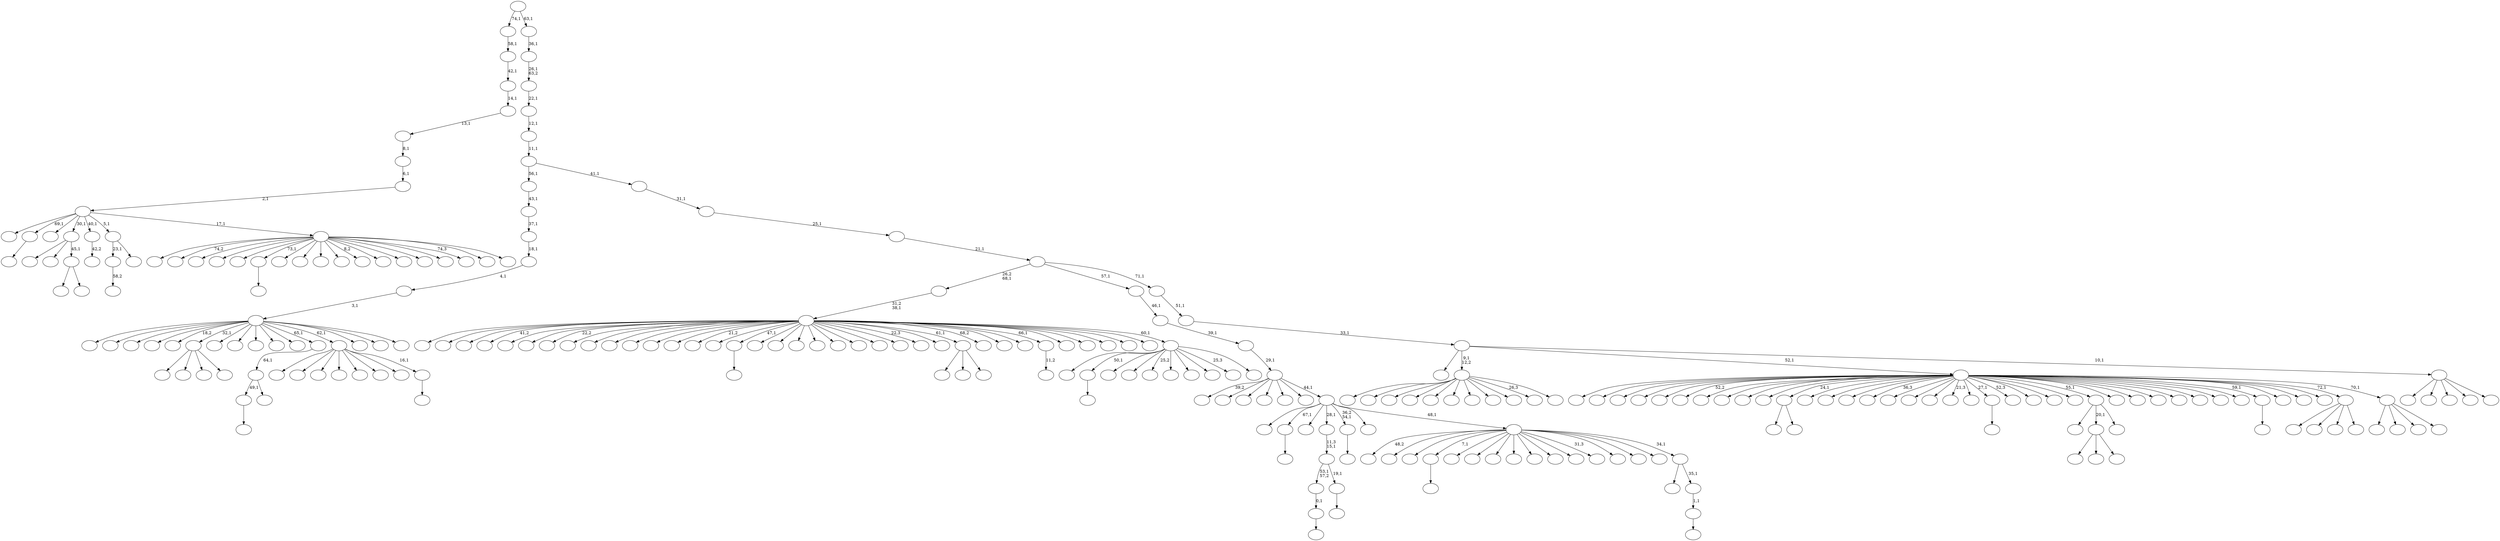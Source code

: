 digraph T {
	275 [label=""]
	274 [label=""]
	273 [label=""]
	272 [label=""]
	271 [label=""]
	270 [label=""]
	269 [label=""]
	268 [label=""]
	267 [label=""]
	266 [label=""]
	265 [label=""]
	264 [label=""]
	263 [label=""]
	262 [label=""]
	261 [label=""]
	260 [label=""]
	259 [label=""]
	258 [label=""]
	257 [label=""]
	256 [label=""]
	255 [label=""]
	254 [label=""]
	253 [label=""]
	252 [label=""]
	251 [label=""]
	250 [label=""]
	249 [label=""]
	248 [label=""]
	247 [label=""]
	246 [label=""]
	245 [label=""]
	244 [label=""]
	243 [label=""]
	242 [label=""]
	241 [label=""]
	240 [label=""]
	239 [label=""]
	238 [label=""]
	237 [label=""]
	236 [label=""]
	235 [label=""]
	234 [label=""]
	233 [label=""]
	232 [label=""]
	231 [label=""]
	230 [label=""]
	229 [label=""]
	228 [label=""]
	227 [label=""]
	226 [label=""]
	225 [label=""]
	224 [label=""]
	223 [label=""]
	222 [label=""]
	221 [label=""]
	220 [label=""]
	219 [label=""]
	218 [label=""]
	217 [label=""]
	216 [label=""]
	215 [label=""]
	214 [label=""]
	213 [label=""]
	212 [label=""]
	211 [label=""]
	210 [label=""]
	209 [label=""]
	208 [label=""]
	207 [label=""]
	206 [label=""]
	205 [label=""]
	204 [label=""]
	203 [label=""]
	202 [label=""]
	201 [label=""]
	200 [label=""]
	199 [label=""]
	198 [label=""]
	197 [label=""]
	196 [label=""]
	195 [label=""]
	194 [label=""]
	193 [label=""]
	192 [label=""]
	191 [label=""]
	190 [label=""]
	189 [label=""]
	188 [label=""]
	187 [label=""]
	186 [label=""]
	185 [label=""]
	184 [label=""]
	183 [label=""]
	182 [label=""]
	181 [label=""]
	180 [label=""]
	179 [label=""]
	178 [label=""]
	177 [label=""]
	176 [label=""]
	175 [label=""]
	174 [label=""]
	173 [label=""]
	172 [label=""]
	171 [label=""]
	170 [label=""]
	169 [label=""]
	168 [label=""]
	167 [label=""]
	166 [label=""]
	165 [label=""]
	164 [label=""]
	163 [label=""]
	162 [label=""]
	161 [label=""]
	160 [label=""]
	159 [label=""]
	158 [label=""]
	157 [label=""]
	156 [label=""]
	155 [label=""]
	154 [label=""]
	153 [label=""]
	152 [label=""]
	151 [label=""]
	150 [label=""]
	149 [label=""]
	148 [label=""]
	147 [label=""]
	146 [label=""]
	145 [label=""]
	144 [label=""]
	143 [label=""]
	142 [label=""]
	141 [label=""]
	140 [label=""]
	139 [label=""]
	138 [label=""]
	137 [label=""]
	136 [label=""]
	135 [label=""]
	134 [label=""]
	133 [label=""]
	132 [label=""]
	131 [label=""]
	130 [label=""]
	129 [label=""]
	128 [label=""]
	127 [label=""]
	126 [label=""]
	125 [label=""]
	124 [label=""]
	123 [label=""]
	122 [label=""]
	121 [label=""]
	120 [label=""]
	119 [label=""]
	118 [label=""]
	117 [label=""]
	116 [label=""]
	115 [label=""]
	114 [label=""]
	113 [label=""]
	112 [label=""]
	111 [label=""]
	110 [label=""]
	109 [label=""]
	108 [label=""]
	107 [label=""]
	106 [label=""]
	105 [label=""]
	104 [label=""]
	103 [label=""]
	102 [label=""]
	101 [label=""]
	100 [label=""]
	99 [label=""]
	98 [label=""]
	97 [label=""]
	96 [label=""]
	95 [label=""]
	94 [label=""]
	93 [label=""]
	92 [label=""]
	91 [label=""]
	90 [label=""]
	89 [label=""]
	88 [label=""]
	87 [label=""]
	86 [label=""]
	85 [label=""]
	84 [label=""]
	83 [label=""]
	82 [label=""]
	81 [label=""]
	80 [label=""]
	79 [label=""]
	78 [label=""]
	77 [label=""]
	76 [label=""]
	75 [label=""]
	74 [label=""]
	73 [label=""]
	72 [label=""]
	71 [label=""]
	70 [label=""]
	69 [label=""]
	68 [label=""]
	67 [label=""]
	66 [label=""]
	65 [label=""]
	64 [label=""]
	63 [label=""]
	62 [label=""]
	61 [label=""]
	60 [label=""]
	59 [label=""]
	58 [label=""]
	57 [label=""]
	56 [label=""]
	55 [label=""]
	54 [label=""]
	53 [label=""]
	52 [label=""]
	51 [label=""]
	50 [label=""]
	49 [label=""]
	48 [label=""]
	47 [label=""]
	46 [label=""]
	45 [label=""]
	44 [label=""]
	43 [label=""]
	42 [label=""]
	41 [label=""]
	40 [label=""]
	39 [label=""]
	38 [label=""]
	37 [label=""]
	36 [label=""]
	35 [label=""]
	34 [label=""]
	33 [label=""]
	32 [label=""]
	31 [label=""]
	30 [label=""]
	29 [label=""]
	28 [label=""]
	27 [label=""]
	26 [label=""]
	25 [label=""]
	24 [label=""]
	23 [label=""]
	22 [label=""]
	21 [label=""]
	20 [label=""]
	19 [label=""]
	18 [label=""]
	17 [label=""]
	16 [label=""]
	15 [label=""]
	14 [label=""]
	13 [label=""]
	12 [label=""]
	11 [label=""]
	10 [label=""]
	9 [label=""]
	8 [label=""]
	7 [label=""]
	6 [label=""]
	5 [label=""]
	4 [label=""]
	3 [label=""]
	2 [label=""]
	1 [label=""]
	0 [label=""]
	239 -> 240 [label="58,2"]
	234 -> 235 [label=""]
	226 -> 227 [label=""]
	224 -> 225 [label=""]
	216 -> 217 [label=""]
	215 -> 216 [label="0,1"]
	202 -> 268 [label=""]
	202 -> 203 [label=""]
	189 -> 244 [label=""]
	189 -> 209 [label=""]
	189 -> 205 [label=""]
	189 -> 190 [label=""]
	183 -> 184 [label=""]
	176 -> 177 [label=""]
	173 -> 174 [label=""]
	159 -> 160 [label=""]
	145 -> 146 [label=""]
	124 -> 125 [label=""]
	123 -> 215 [label="53,1\n57,2"]
	123 -> 124 [label="19,1"]
	122 -> 123 [label="11,3\n15,1"]
	112 -> 188 [label=""]
	112 -> 181 [label=""]
	112 -> 113 [label=""]
	109 -> 144 [label=""]
	109 -> 112 [label="20,1"]
	109 -> 110 [label=""]
	105 -> 260 [label=""]
	105 -> 106 [label=""]
	104 -> 186 [label=""]
	104 -> 129 [label=""]
	104 -> 105 [label="45,1"]
	101 -> 207 [label=""]
	101 -> 137 [label=""]
	101 -> 102 [label=""]
	95 -> 96 [label="42,2"]
	91 -> 92 [label="11,2"]
	80 -> 234 [label="49,1"]
	80 -> 81 [label=""]
	79 -> 80 [label="64,1"]
	77 -> 78 [label=""]
	74 -> 75 [label=""]
	73 -> 271 [label=""]
	73 -> 232 [label=""]
	73 -> 230 [label=""]
	73 -> 200 [label=""]
	73 -> 168 [label=""]
	73 -> 147 [label=""]
	73 -> 143 [label=""]
	73 -> 74 [label="16,1"]
	65 -> 66 [label=""]
	62 -> 239 [label="23,1"]
	62 -> 63 [label=""]
	53 -> 251 [label=""]
	53 -> 249 [label=""]
	53 -> 247 [label=""]
	53 -> 229 [label=""]
	53 -> 178 [label=""]
	53 -> 161 [label=""]
	53 -> 152 [label=""]
	53 -> 103 [label=""]
	53 -> 86 [label=""]
	53 -> 70 [label="26,3"]
	53 -> 54 [label=""]
	51 -> 204 [label=""]
	51 -> 176 [label="50,1"]
	51 -> 175 [label=""]
	51 -> 139 [label=""]
	51 -> 117 [label="25,2"]
	51 -> 114 [label=""]
	51 -> 72 [label=""]
	51 -> 64 [label=""]
	51 -> 59 [label="25,3"]
	51 -> 52 [label=""]
	50 -> 275 [label=""]
	50 -> 272 [label=""]
	50 -> 264 [label=""]
	50 -> 263 [label="41,2"]
	50 -> 261 [label=""]
	50 -> 258 [label=""]
	50 -> 257 [label="22,2"]
	50 -> 256 [label=""]
	50 -> 254 [label=""]
	50 -> 253 [label=""]
	50 -> 228 [label=""]
	50 -> 223 [label=""]
	50 -> 219 [label=""]
	50 -> 198 [label="21,2"]
	50 -> 191 [label=""]
	50 -> 173 [label="47,1"]
	50 -> 169 [label=""]
	50 -> 163 [label=""]
	50 -> 151 [label=""]
	50 -> 150 [label=""]
	50 -> 148 [label=""]
	50 -> 141 [label=""]
	50 -> 135 [label=""]
	50 -> 132 [label=""]
	50 -> 130 [label="22,3"]
	50 -> 128 [label=""]
	50 -> 101 [label="61,1"]
	50 -> 98 [label="68,2"]
	50 -> 97 [label=""]
	50 -> 93 [label=""]
	50 -> 91 [label="66,1"]
	50 -> 90 [label=""]
	50 -> 82 [label=""]
	50 -> 68 [label=""]
	50 -> 61 [label=""]
	50 -> 55 [label=""]
	50 -> 51 [label="60,1"]
	49 -> 50 [label="31,2\n38,1"]
	47 -> 48 [label=""]
	46 -> 47 [label="1,1"]
	45 -> 221 [label=""]
	45 -> 46 [label="35,1"]
	44 -> 273 [label="48,2"]
	44 -> 250 [label=""]
	44 -> 231 [label=""]
	44 -> 226 [label="7,1"]
	44 -> 214 [label=""]
	44 -> 210 [label=""]
	44 -> 208 [label=""]
	44 -> 199 [label=""]
	44 -> 194 [label=""]
	44 -> 193 [label=""]
	44 -> 166 [label=""]
	44 -> 131 [label="31,3"]
	44 -> 115 [label=""]
	44 -> 108 [label=""]
	44 -> 60 [label=""]
	44 -> 45 [label="34,1"]
	43 -> 274 [label=""]
	43 -> 224 [label="67,1"]
	43 -> 197 [label=""]
	43 -> 122 [label="28,1"]
	43 -> 65 [label="36,2\n54,1"]
	43 -> 58 [label=""]
	43 -> 44 [label="48,1"]
	42 -> 243 [label="39,2"]
	42 -> 238 [label=""]
	42 -> 220 [label=""]
	42 -> 165 [label=""]
	42 -> 111 [label=""]
	42 -> 83 [label=""]
	42 -> 43 [label="44,1"]
	41 -> 42 [label="29,1"]
	40 -> 41 [label="39,1"]
	39 -> 40 [label="46,1"]
	36 -> 262 [label=""]
	36 -> 252 [label=""]
	36 -> 222 [label=""]
	36 -> 218 [label=""]
	36 -> 213 [label="18,2"]
	36 -> 189 [label="32,1"]
	36 -> 172 [label=""]
	36 -> 162 [label=""]
	36 -> 155 [label=""]
	36 -> 126 [label=""]
	36 -> 121 [label=""]
	36 -> 79 [label="65,1"]
	36 -> 73 [label="62,1"]
	36 -> 69 [label=""]
	36 -> 38 [label=""]
	36 -> 37 [label=""]
	35 -> 36 [label="3,1"]
	34 -> 35 [label="4,1"]
	33 -> 34 [label="18,1"]
	32 -> 33 [label="37,1"]
	31 -> 32 [label="43,1"]
	29 -> 245 [label=""]
	29 -> 136 [label=""]
	29 -> 56 [label=""]
	29 -> 30 [label=""]
	27 -> 267 [label=""]
	27 -> 248 [label="74,2"]
	27 -> 237 [label=""]
	27 -> 236 [label=""]
	27 -> 187 [label=""]
	27 -> 183 [label="73,1"]
	27 -> 171 [label=""]
	27 -> 170 [label=""]
	27 -> 164 [label=""]
	27 -> 158 [label=""]
	27 -> 156 [label="8,2"]
	27 -> 127 [label=""]
	27 -> 120 [label=""]
	27 -> 119 [label=""]
	27 -> 116 [label=""]
	27 -> 87 [label="74,3"]
	27 -> 71 [label=""]
	27 -> 28 [label=""]
	26 -> 201 [label=""]
	26 -> 159 [label="69,1"]
	26 -> 149 [label=""]
	26 -> 104 [label="30,1"]
	26 -> 95 [label="40,1"]
	26 -> 62 [label="5,1"]
	26 -> 27 [label="17,1"]
	25 -> 26 [label="2,1"]
	24 -> 25 [label="6,1"]
	23 -> 24 [label="8,1"]
	22 -> 23 [label="13,1"]
	21 -> 22 [label="14,1"]
	20 -> 21 [label="42,1"]
	19 -> 20 [label="58,1"]
	17 -> 241 [label=""]
	17 -> 195 [label=""]
	17 -> 85 [label=""]
	17 -> 18 [label=""]
	16 -> 270 [label=""]
	16 -> 269 [label=""]
	16 -> 265 [label=""]
	16 -> 259 [label=""]
	16 -> 255 [label=""]
	16 -> 242 [label="52,2"]
	16 -> 233 [label=""]
	16 -> 212 [label=""]
	16 -> 211 [label=""]
	16 -> 206 [label=""]
	16 -> 202 [label="24,1"]
	16 -> 196 [label=""]
	16 -> 192 [label=""]
	16 -> 185 [label=""]
	16 -> 182 [label="36,3"]
	16 -> 180 [label=""]
	16 -> 179 [label=""]
	16 -> 167 [label=""]
	16 -> 157 [label="21,3"]
	16 -> 154 [label=""]
	16 -> 145 [label="27,1"]
	16 -> 142 [label="52,3"]
	16 -> 140 [label=""]
	16 -> 138 [label=""]
	16 -> 118 [label=""]
	16 -> 109 [label="55,1"]
	16 -> 107 [label=""]
	16 -> 100 [label=""]
	16 -> 99 [label=""]
	16 -> 94 [label=""]
	16 -> 89 [label=""]
	16 -> 88 [label=""]
	16 -> 84 [label=""]
	16 -> 77 [label="59,1"]
	16 -> 76 [label=""]
	16 -> 67 [label=""]
	16 -> 57 [label=""]
	16 -> 29 [label="72,1"]
	16 -> 17 [label="70,1"]
	14 -> 266 [label=""]
	14 -> 246 [label=""]
	14 -> 153 [label=""]
	14 -> 133 [label=""]
	14 -> 15 [label=""]
	13 -> 134 [label=""]
	13 -> 53 [label="9,1\n12,2"]
	13 -> 16 [label="52,1"]
	13 -> 14 [label="10,1"]
	12 -> 13 [label="33,1"]
	11 -> 12 [label="51,1"]
	10 -> 49 [label="26,2\n68,1"]
	10 -> 39 [label="57,1"]
	10 -> 11 [label="71,1"]
	9 -> 10 [label="21,1"]
	8 -> 9 [label="25,1"]
	7 -> 8 [label="31,1"]
	6 -> 31 [label="56,1"]
	6 -> 7 [label="41,1"]
	5 -> 6 [label="11,1"]
	4 -> 5 [label="12,1"]
	3 -> 4 [label="22,1"]
	2 -> 3 [label="26,1\n63,2"]
	1 -> 2 [label="36,1"]
	0 -> 19 [label="74,1"]
	0 -> 1 [label="63,1"]
}
